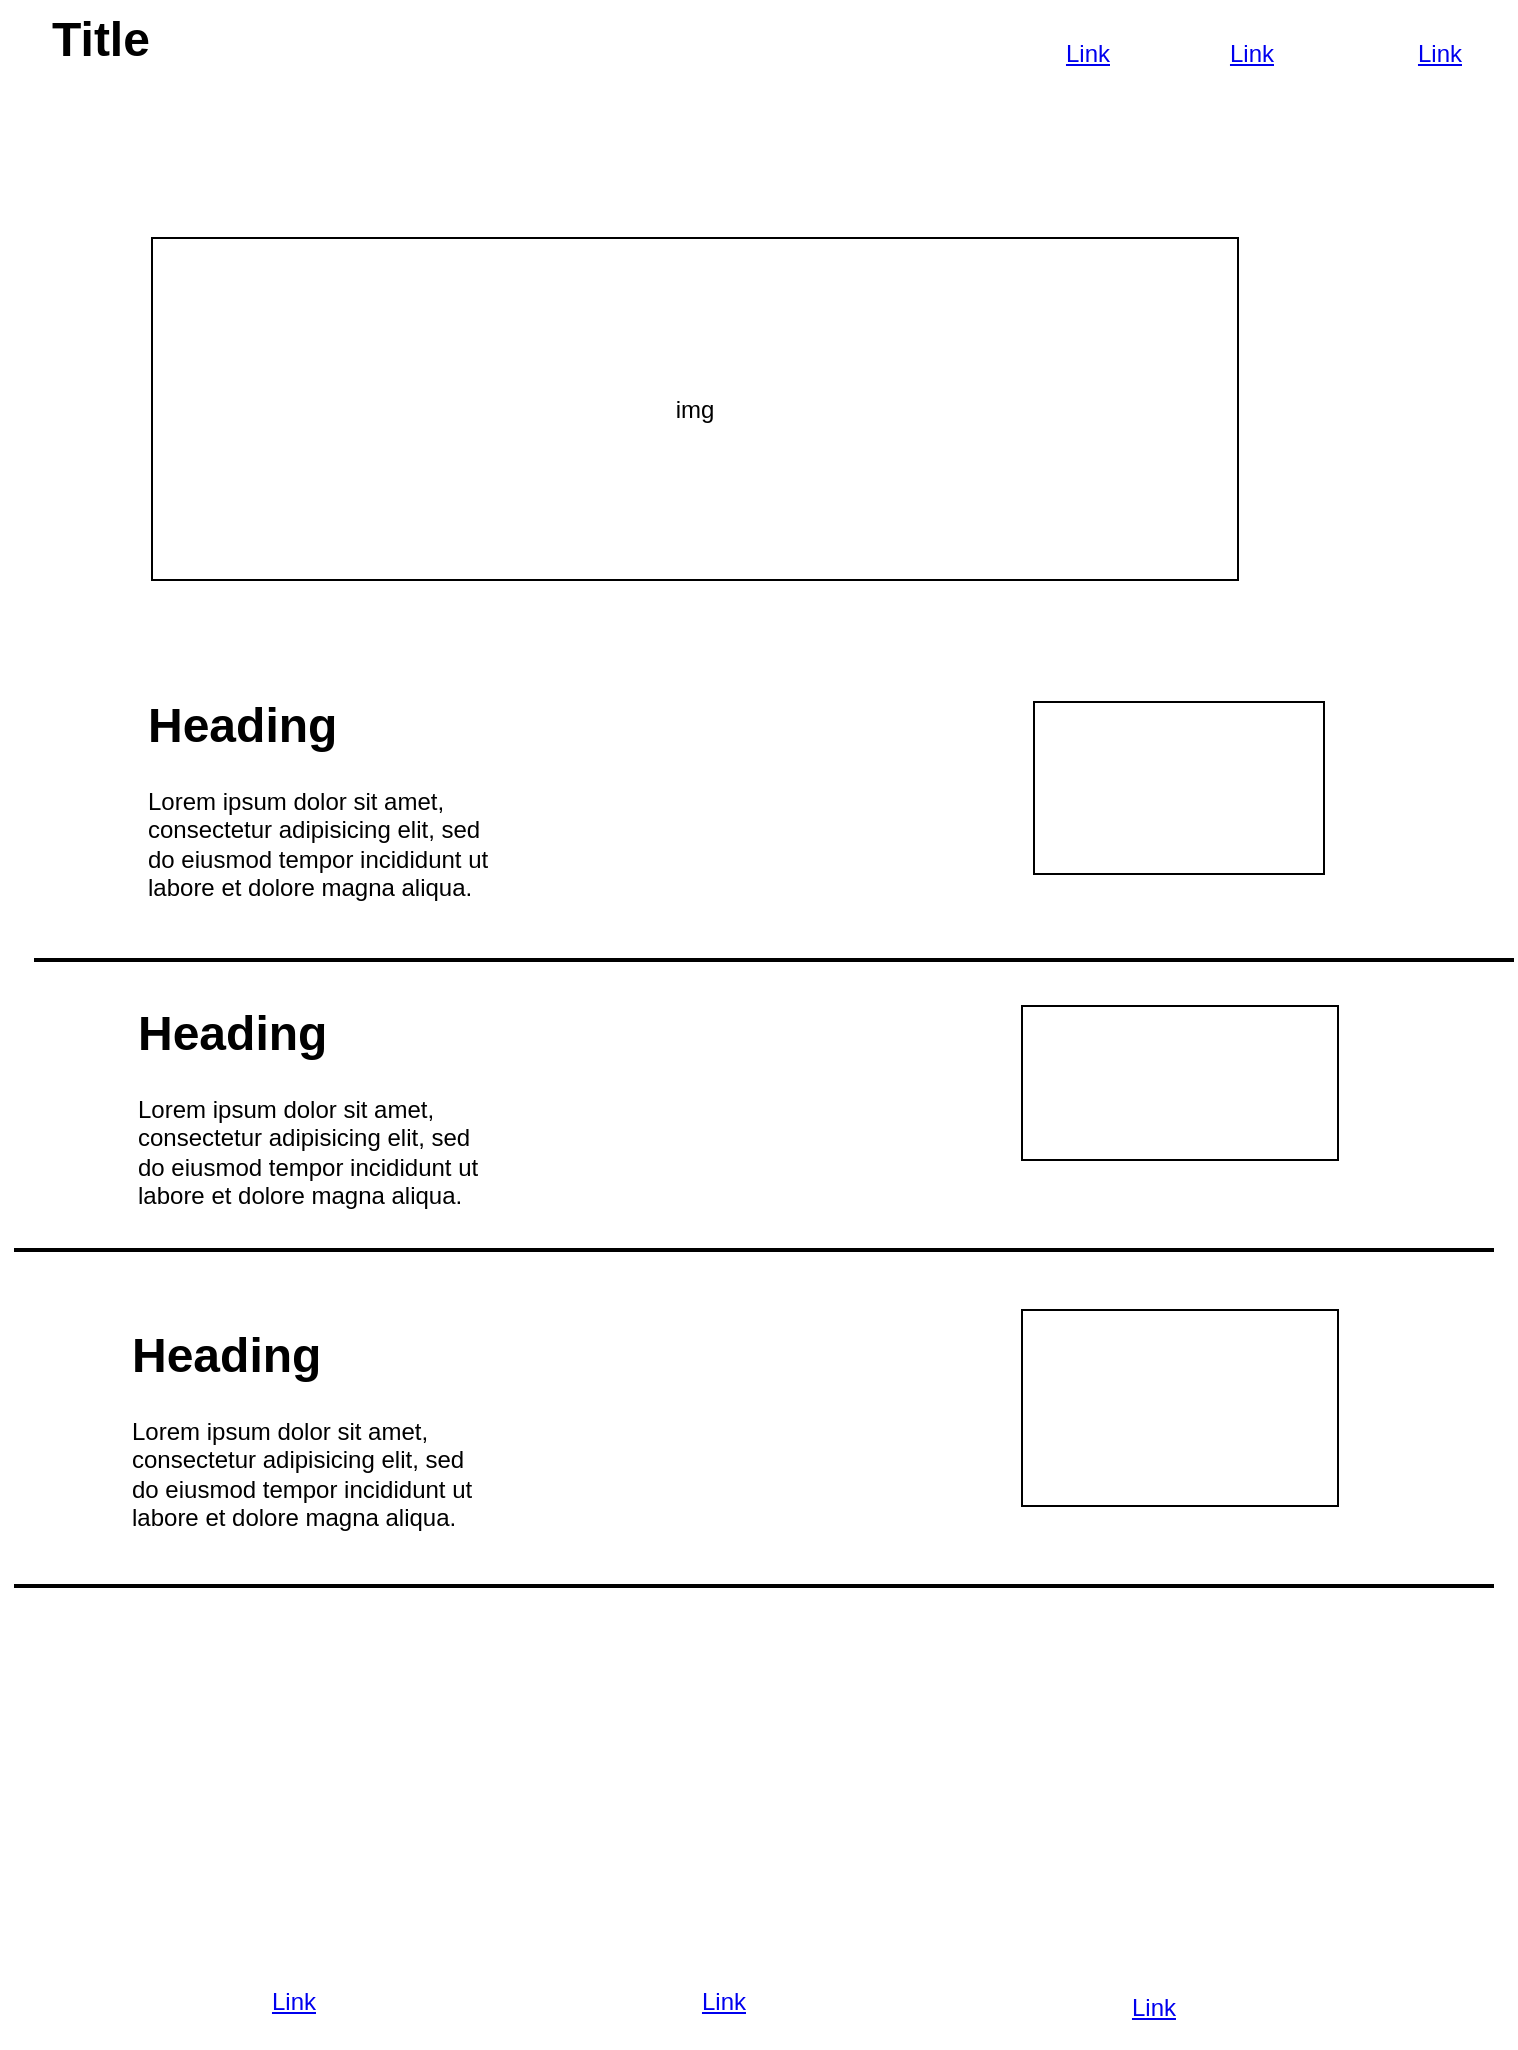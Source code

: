 <mxfile version="21.6.5" type="github">
  <diagram name="Page-1" id="9fcsCXDwoRXSFa8pRCCa">
    <mxGraphModel dx="1660" dy="1115" grid="0" gridSize="10" guides="1" tooltips="1" connect="1" arrows="1" fold="1" page="1" pageScale="1" pageWidth="850" pageHeight="1100" math="0" shadow="0">
      <root>
        <mxCell id="0" />
        <mxCell id="1" parent="0" />
        <mxCell id="QrOYO3pnGJtoghmpIy-n-8" value="Title" style="text;strokeColor=none;fillColor=none;html=1;fontSize=24;fontStyle=1;verticalAlign=middle;align=center;" parent="1" vertex="1">
          <mxGeometry x="59" y="40" width="100" height="40" as="geometry" />
        </mxCell>
        <UserObject label="Link" link="https://www.draw.io" id="QrOYO3pnGJtoghmpIy-n-9">
          <mxCell style="text;html=1;strokeColor=none;fillColor=none;whiteSpace=wrap;align=center;verticalAlign=middle;fontColor=#0000EE;fontStyle=4;" parent="1" vertex="1">
            <mxGeometry x="573" y="47" width="60" height="40" as="geometry" />
          </mxCell>
        </UserObject>
        <UserObject label="Link" link="https://www.draw.io" id="QrOYO3pnGJtoghmpIy-n-10">
          <mxCell style="text;html=1;strokeColor=none;fillColor=none;whiteSpace=wrap;align=center;verticalAlign=middle;fontColor=#0000EE;fontStyle=4;" parent="1" vertex="1">
            <mxGeometry x="655" y="47" width="60" height="40" as="geometry" />
          </mxCell>
        </UserObject>
        <UserObject label="Link" link="https://www.draw.io" id="QrOYO3pnGJtoghmpIy-n-11">
          <mxCell style="text;html=1;strokeColor=none;fillColor=none;whiteSpace=wrap;align=center;verticalAlign=middle;fontColor=#0000EE;fontStyle=4;" parent="1" vertex="1">
            <mxGeometry x="749" y="47" width="60" height="40" as="geometry" />
          </mxCell>
        </UserObject>
        <mxCell id="QrOYO3pnGJtoghmpIy-n-13" value="img" style="rounded=0;whiteSpace=wrap;html=1;movable=1;resizable=1;rotatable=1;deletable=1;editable=1;locked=0;connectable=1;" parent="1" vertex="1">
          <mxGeometry x="135" y="159" width="543" height="171" as="geometry" />
        </mxCell>
        <mxCell id="QrOYO3pnGJtoghmpIy-n-14" value="&lt;h1&gt;Heading&lt;/h1&gt;&lt;p&gt;Lorem ipsum dolor sit amet, consectetur adipisicing elit, sed do eiusmod tempor incididunt ut labore et dolore magna aliqua.&lt;/p&gt;" style="text;html=1;strokeColor=none;fillColor=none;spacing=5;spacingTop=-20;whiteSpace=wrap;overflow=hidden;rounded=0;" parent="1" vertex="1">
          <mxGeometry x="128" y="383" width="190" height="120" as="geometry" />
        </mxCell>
        <mxCell id="QrOYO3pnGJtoghmpIy-n-15" value="&lt;h1&gt;Heading&lt;/h1&gt;&lt;p&gt;Lorem ipsum dolor sit amet, consectetur adipisicing elit, sed do eiusmod tempor incididunt ut labore et dolore magna aliqua.&lt;/p&gt;" style="text;html=1;strokeColor=none;fillColor=none;spacing=5;spacingTop=-20;whiteSpace=wrap;overflow=hidden;rounded=0;" parent="1" vertex="1">
          <mxGeometry x="123" y="537" width="190" height="120" as="geometry" />
        </mxCell>
        <mxCell id="QrOYO3pnGJtoghmpIy-n-16" value="&lt;h1&gt;Heading&lt;/h1&gt;&lt;p&gt;Lorem ipsum dolor sit amet, consectetur adipisicing elit, sed do eiusmod tempor incididunt ut labore et dolore magna aliqua.&lt;/p&gt;" style="text;html=1;strokeColor=none;fillColor=none;spacing=5;spacingTop=-20;whiteSpace=wrap;overflow=hidden;rounded=0;" parent="1" vertex="1">
          <mxGeometry x="120" y="698" width="190" height="120" as="geometry" />
        </mxCell>
        <mxCell id="QrOYO3pnGJtoghmpIy-n-18" value="" style="rounded=0;whiteSpace=wrap;html=1;" parent="1" vertex="1">
          <mxGeometry x="576" y="391" width="145" height="86" as="geometry" />
        </mxCell>
        <mxCell id="QrOYO3pnGJtoghmpIy-n-21" value="" style="rounded=0;whiteSpace=wrap;html=1;" parent="1" vertex="1">
          <mxGeometry x="570" y="543" width="158" height="77" as="geometry" />
        </mxCell>
        <mxCell id="QrOYO3pnGJtoghmpIy-n-22" value="" style="rounded=0;whiteSpace=wrap;html=1;" parent="1" vertex="1">
          <mxGeometry x="570" y="695" width="158" height="98" as="geometry" />
        </mxCell>
        <mxCell id="QrOYO3pnGJtoghmpIy-n-24" value="" style="line;strokeWidth=2;html=1;" parent="1" vertex="1">
          <mxGeometry x="76" y="515" width="740" height="10" as="geometry" />
        </mxCell>
        <mxCell id="QrOYO3pnGJtoghmpIy-n-26" value="" style="line;strokeWidth=2;html=1;" parent="1" vertex="1">
          <mxGeometry x="66" y="828" width="740" height="10" as="geometry" />
        </mxCell>
        <mxCell id="QrOYO3pnGJtoghmpIy-n-27" value="" style="line;strokeWidth=2;html=1;" parent="1" vertex="1">
          <mxGeometry x="66" y="660" width="740" height="10" as="geometry" />
        </mxCell>
        <UserObject label="Link" link="https://www.draw.io" id="QrOYO3pnGJtoghmpIy-n-28">
          <mxCell style="text;html=1;strokeColor=none;fillColor=none;whiteSpace=wrap;align=center;verticalAlign=middle;fontColor=#0000EE;fontStyle=4;" parent="1" vertex="1">
            <mxGeometry x="176" y="1021" width="60" height="40" as="geometry" />
          </mxCell>
        </UserObject>
        <UserObject label="Link" link="https://www.draw.io" id="QrOYO3pnGJtoghmpIy-n-29">
          <mxCell style="text;html=1;strokeColor=none;fillColor=none;whiteSpace=wrap;align=center;verticalAlign=middle;fontColor=#0000EE;fontStyle=4;" parent="1" vertex="1">
            <mxGeometry x="391" y="1021" width="60" height="40" as="geometry" />
          </mxCell>
        </UserObject>
        <UserObject label="Link" link="https://www.draw.io" id="QrOYO3pnGJtoghmpIy-n-30">
          <mxCell style="text;html=1;strokeColor=none;fillColor=none;whiteSpace=wrap;align=center;verticalAlign=middle;fontColor=#0000EE;fontStyle=4;" parent="1" vertex="1">
            <mxGeometry x="606" y="1024" width="60" height="40" as="geometry" />
          </mxCell>
        </UserObject>
      </root>
    </mxGraphModel>
  </diagram>
</mxfile>
